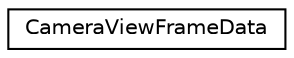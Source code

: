 digraph G
{
  edge [fontname="Helvetica",fontsize="10",labelfontname="Helvetica",labelfontsize="10"];
  node [fontname="Helvetica",fontsize="10",shape=record];
  rankdir=LR;
  Node1 [label="CameraViewFrameData",height=0.2,width=0.4,color="black", fillcolor="white", style="filled",URL="$d9/d19/structCameraViewFrameData.html"];
}
